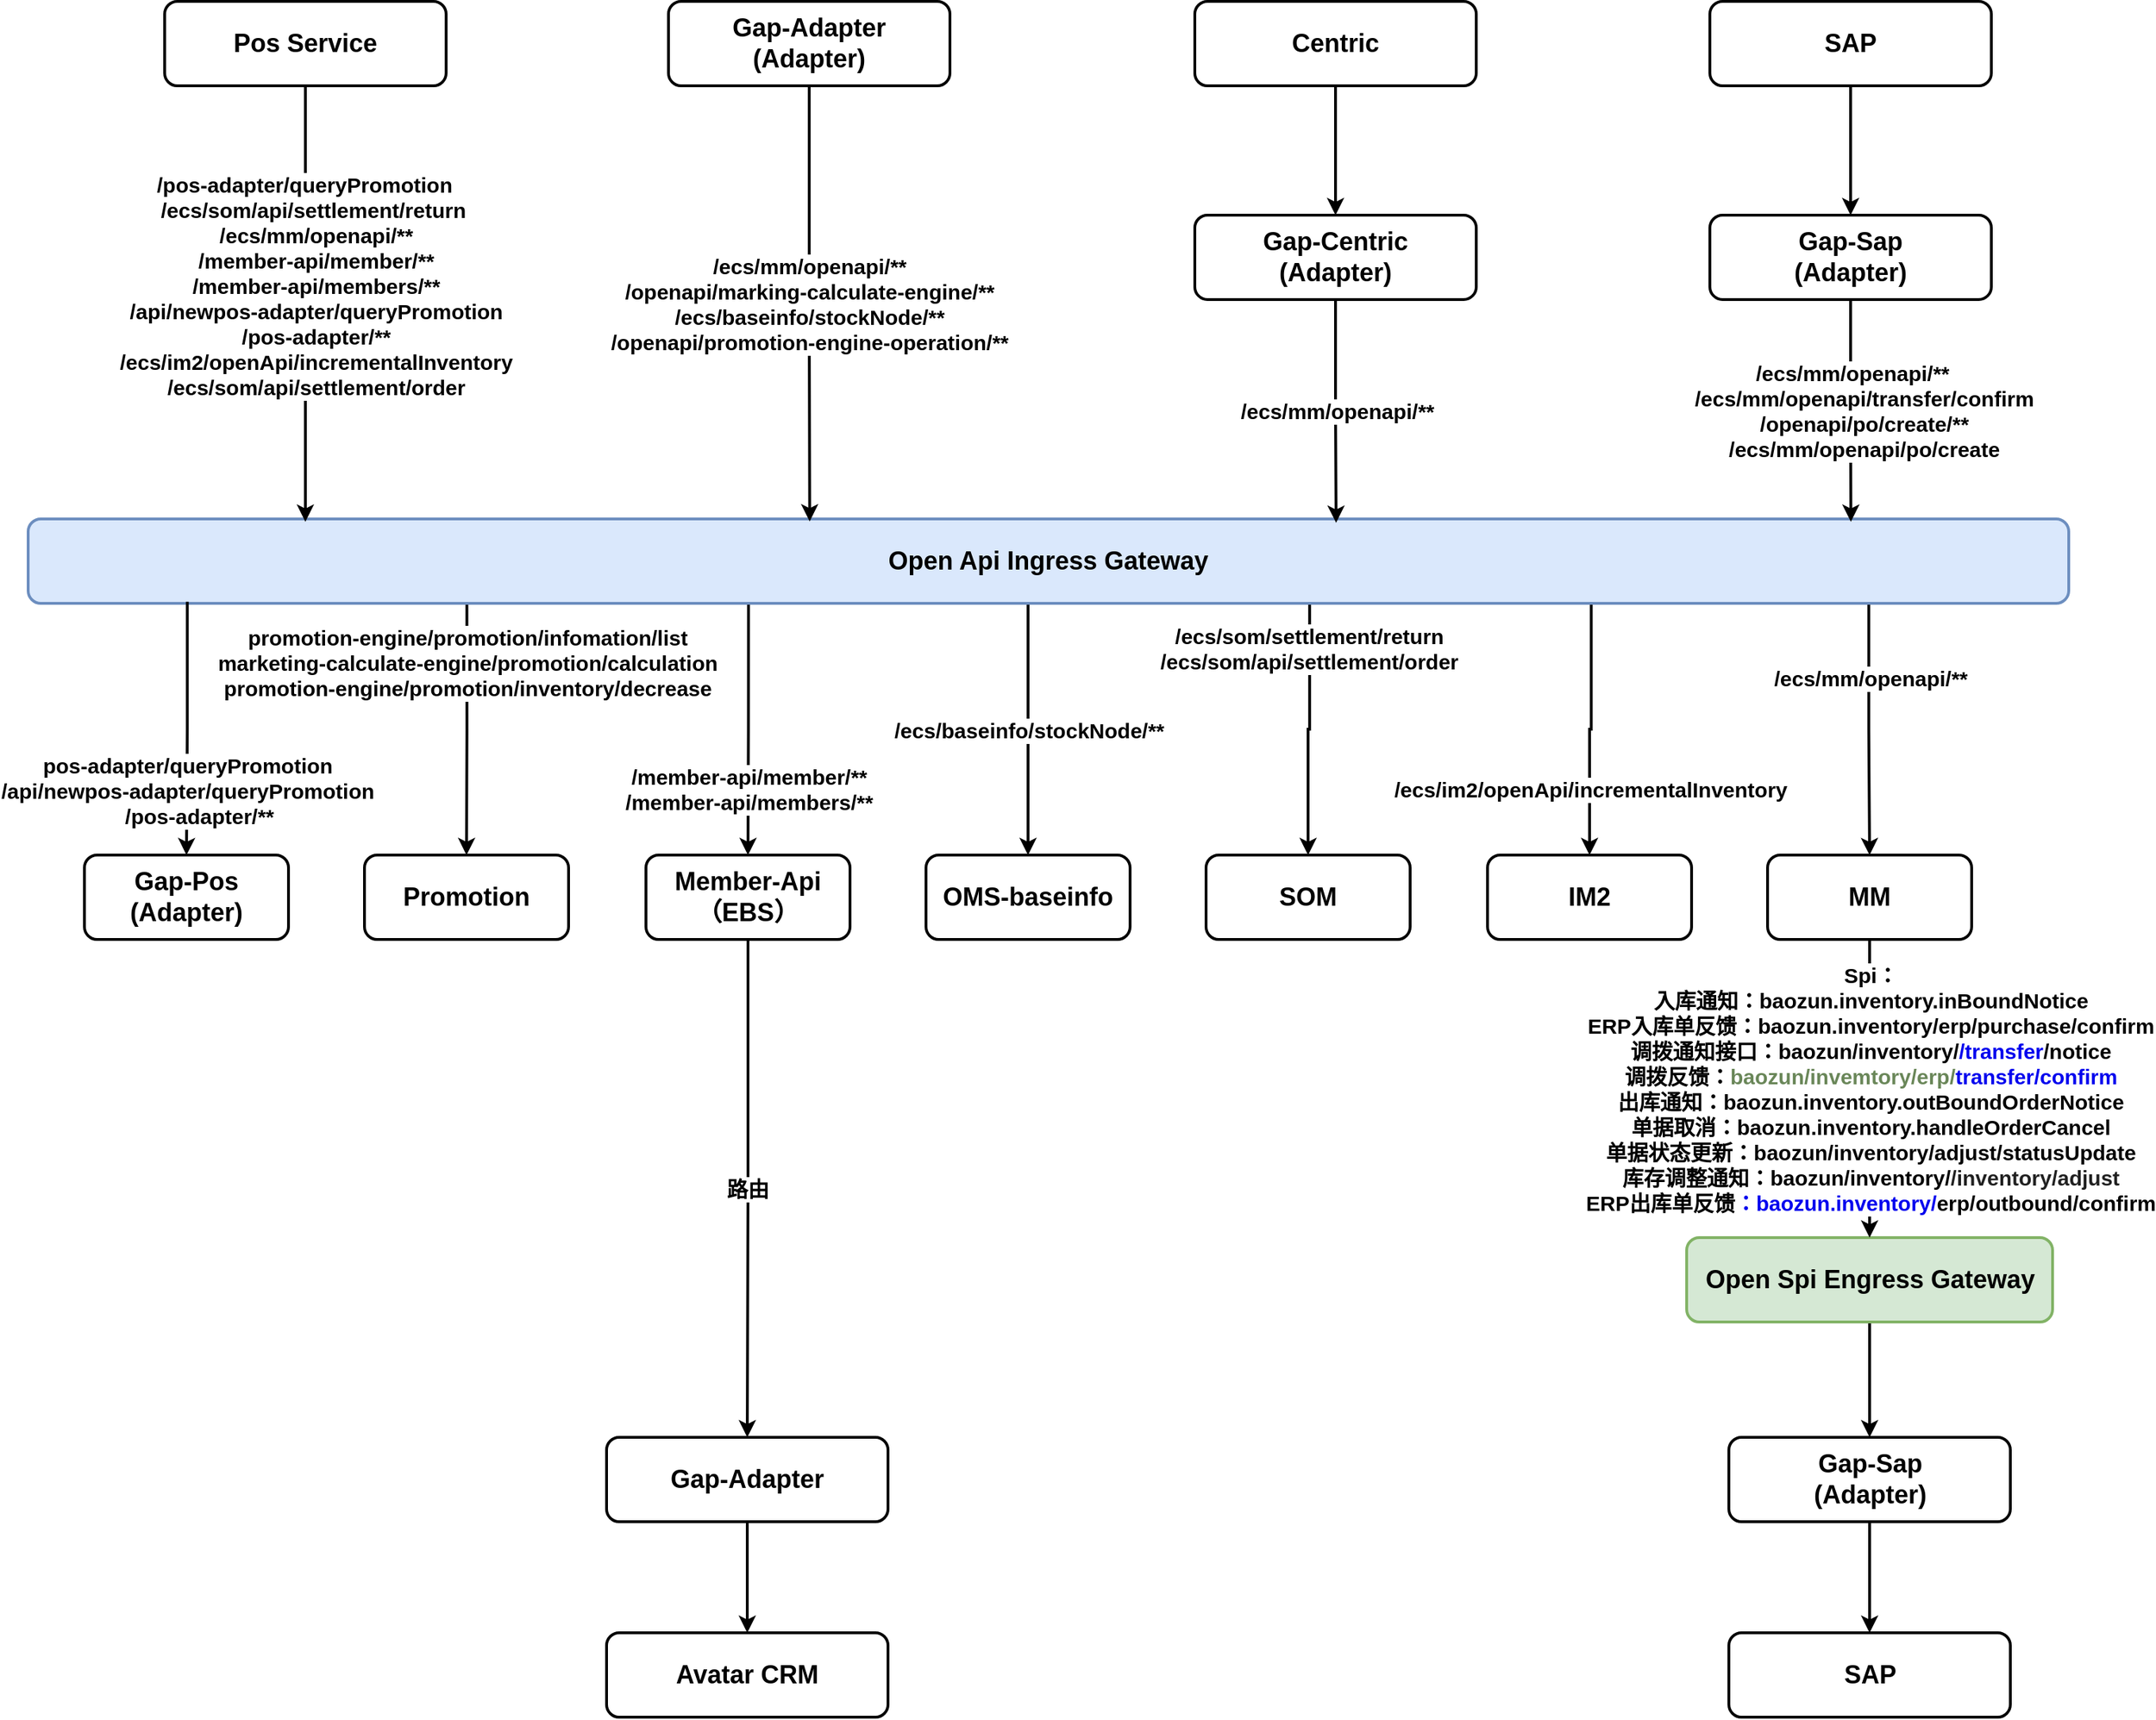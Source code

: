 <mxfile version="24.1.0" type="github" pages="2">
  <diagram name="gap" id="mRCGRJypWsmpzb2VFlEM">
    <mxGraphModel dx="2876" dy="2246" grid="1" gridSize="10" guides="1" tooltips="1" connect="1" arrows="1" fold="1" page="1" pageScale="1" pageWidth="827" pageHeight="1169" math="0" shadow="0">
      <root>
        <mxCell id="0" />
        <mxCell id="1" parent="0" />
        <mxCell id="X8uHloKiftdKXZpLW0yQ-24" value="promotion-engine/promotion/infomation/list&lt;br&gt;marketing-calculate-engine/promotion/calculation&lt;br&gt;promotion-engine/promotion/inventory/decrease" style="edgeStyle=orthogonalEdgeStyle;rounded=0;orthogonalLoop=1;jettySize=auto;html=1;exitX=0.215;exitY=0.995;exitDx=0;exitDy=0;exitPerimeter=0;fontSize=15;fontStyle=1;strokeWidth=2;" edge="1" parent="1" source="X8uHloKiftdKXZpLW0yQ-1" target="X8uHloKiftdKXZpLW0yQ-9">
          <mxGeometry x="-0.529" relative="1" as="geometry">
            <mxPoint as="offset" />
          </mxGeometry>
        </mxCell>
        <mxCell id="X8uHloKiftdKXZpLW0yQ-27" value="&lt;div style=&quot;font-size: 15px;&quot;&gt;/member-api/member/**&lt;/div&gt;&lt;div style=&quot;font-size: 15px;&quot;&gt;/member-api/members/**&lt;br style=&quot;font-size: 15px;&quot;&gt;&lt;/div&gt;" style="edgeStyle=orthogonalEdgeStyle;rounded=0;orthogonalLoop=1;jettySize=auto;html=1;exitX=0.353;exitY=0.983;exitDx=0;exitDy=0;exitPerimeter=0;fontSize=15;fontStyle=1;strokeWidth=2;" edge="1" parent="1" source="X8uHloKiftdKXZpLW0yQ-1" target="X8uHloKiftdKXZpLW0yQ-4">
          <mxGeometry x="0.485" relative="1" as="geometry">
            <mxPoint x="310" y="110" as="sourcePoint" />
            <mxPoint y="-1" as="offset" />
          </mxGeometry>
        </mxCell>
        <mxCell id="X8uHloKiftdKXZpLW0yQ-33" value="/ecs/mm/openapi/**" style="edgeStyle=orthogonalEdgeStyle;rounded=0;orthogonalLoop=1;jettySize=auto;html=1;exitX=0.902;exitY=0.981;exitDx=0;exitDy=0;entryX=0.5;entryY=0;entryDx=0;entryDy=0;exitPerimeter=0;fontSize=15;fontStyle=1;strokeWidth=2;" edge="1" parent="1" source="X8uHloKiftdKXZpLW0yQ-1" target="X8uHloKiftdKXZpLW0yQ-3">
          <mxGeometry x="-0.412" y="1" relative="1" as="geometry">
            <mxPoint y="1" as="offset" />
          </mxGeometry>
        </mxCell>
        <mxCell id="X8uHloKiftdKXZpLW0yQ-34" value="&lt;div style=&quot;font-size: 15px;&quot;&gt;/ecs/som/settlement/return&lt;/div&gt;&lt;div style=&quot;font-size: 15px;&quot;&gt;/ecs/som/api/settlement/order&lt;/div&gt;" style="edgeStyle=orthogonalEdgeStyle;rounded=0;orthogonalLoop=1;jettySize=auto;html=1;exitX=0.628;exitY=1.004;exitDx=0;exitDy=0;exitPerimeter=0;fontSize=15;fontStyle=1;strokeWidth=2;" edge="1" parent="1" source="X8uHloKiftdKXZpLW0yQ-1" target="X8uHloKiftdKXZpLW0yQ-28">
          <mxGeometry x="-0.647" y="-1" relative="1" as="geometry">
            <mxPoint x="666" y="110" as="sourcePoint" />
            <mxPoint as="offset" />
          </mxGeometry>
        </mxCell>
        <mxCell id="X8uHloKiftdKXZpLW0yQ-37" value="/ecs/im2/openApi/incrementalInventory" style="edgeStyle=orthogonalEdgeStyle;rounded=0;orthogonalLoop=1;jettySize=auto;html=1;exitX=0.766;exitY=0.981;exitDx=0;exitDy=0;exitPerimeter=0;fontSize=15;fontStyle=1;strokeWidth=2;" edge="1" parent="1" source="X8uHloKiftdKXZpLW0yQ-1" target="X8uHloKiftdKXZpLW0yQ-36">
          <mxGeometry x="0.481" relative="1" as="geometry">
            <mxPoint x="870" y="100" as="sourcePoint" />
            <mxPoint as="offset" />
          </mxGeometry>
        </mxCell>
        <mxCell id="X8uHloKiftdKXZpLW0yQ-39" value="/ecs/baseinfo/stockNode/**" style="edgeStyle=orthogonalEdgeStyle;rounded=0;orthogonalLoop=1;jettySize=auto;html=1;exitX=0.49;exitY=0.993;exitDx=0;exitDy=0;exitPerimeter=0;fontSize=15;fontStyle=1;strokeWidth=2;" edge="1" parent="1" source="X8uHloKiftdKXZpLW0yQ-1" target="X8uHloKiftdKXZpLW0yQ-38">
          <mxGeometry x="0.003" relative="1" as="geometry">
            <mxPoint as="offset" />
          </mxGeometry>
        </mxCell>
        <mxCell id="X8uHloKiftdKXZpLW0yQ-1" value="Open Api Ingress Gateway" style="rounded=1;whiteSpace=wrap;html=1;strokeWidth=2;fontSize=18;fontStyle=1;align=center;fillColor=#dae8fc;strokeColor=#6c8ebf;" vertex="1" parent="1">
          <mxGeometry x="-200" y="48" width="1450" height="60" as="geometry" />
        </mxCell>
        <mxCell id="X8uHloKiftdKXZpLW0yQ-18" style="edgeStyle=orthogonalEdgeStyle;rounded=0;orthogonalLoop=1;jettySize=auto;html=1;exitX=0.5;exitY=1;exitDx=0;exitDy=0;strokeWidth=2;" edge="1" parent="1" source="X8uHloKiftdKXZpLW0yQ-2" target="X8uHloKiftdKXZpLW0yQ-17">
          <mxGeometry relative="1" as="geometry" />
        </mxCell>
        <mxCell id="X8uHloKiftdKXZpLW0yQ-2" value="Open Spi Engress Gateway" style="rounded=1;whiteSpace=wrap;html=1;strokeWidth=2;fontSize=18;fontStyle=1;align=center;fillColor=#d5e8d4;strokeColor=#82b366;" vertex="1" parent="1">
          <mxGeometry x="978.5" y="559" width="260" height="60" as="geometry" />
        </mxCell>
        <mxCell id="X8uHloKiftdKXZpLW0yQ-12" value="&lt;div style=&quot;font-size: 15px;&quot;&gt;Spi：&lt;/div&gt;&lt;div style=&quot;font-size: 15px;&quot;&gt;入库通知：baozun.inventory.inBoundNotice&lt;/div&gt;&lt;div style=&quot;font-size: 15px;&quot;&gt;ERP入库单反馈：&lt;span style=&quot;color: rgb(0,0,0);&quot;&gt;baozun.inventory/erp/purchase/confirm&lt;/span&gt;&lt;/div&gt;&lt;div style=&quot;font-size: 15px;&quot;&gt;调拨通知接口：baozun/inventory/&lt;a style=&quot;text-decoration: none;text-align: left;&quot; rel=&quot;nofollow&quot;&gt;/transfer&lt;/a&gt;/notice&lt;/div&gt;&lt;div style=&quot;font-size: 15px;&quot;&gt;调拨反馈：&lt;span style=&quot;color: rgb(106,135,89);&quot;&gt;baozun/invemtory/erp/&lt;/span&gt;&lt;a rel=&quot;nofollow&quot; style=&quot;text-decoration: none;text-align: left;&quot;&gt;transfer/confirm&lt;/a&gt;&lt;/div&gt;&lt;div style=&quot;font-size: 15px;&quot;&gt;出库通知：baozun.inventory.outBoundOrderNotice&lt;/div&gt;&lt;div style=&quot;font-size: 15px;&quot;&gt;单据取消：baozun.inventory.handleOrderCancel&lt;/div&gt;&lt;div style=&quot;font-size: 15px;&quot;&gt;单据状态更新：baozun/inventory/adjust/statusUpdate&lt;/div&gt;&lt;div style=&quot;font-size: 15px;&quot;&gt;库存调整通知：baozun/inventory/&lt;span style=&quot;color: rgb(33,33,33);&quot;&gt;/inventory/adjust&lt;/span&gt;&lt;/div&gt;&lt;div style=&quot;font-size: 15px;&quot;&gt;ERP出库单反馈&lt;span style=&quot;color: rgb(0,0,0);&quot;&gt;&lt;a rel=&quot;nofollow&quot; style=&quot;text-decoration: none;text-align: left;&quot;&gt;：&lt;/a&gt;&lt;/span&gt;&lt;a rel=&quot;nofollow&quot; style=&quot;text-decoration: none;text-align: left;&quot;&gt;baozun.inventory&lt;/a&gt;&lt;span style=&quot;color: rgb(0,0,0);&quot;&gt;&lt;a rel=&quot;nofollow&quot; style=&quot;text-decoration: none;text-align: left;&quot;&gt;/&lt;/a&gt;erp/outbound/confirm&lt;/span&gt;&lt;/div&gt;" style="edgeStyle=orthogonalEdgeStyle;rounded=0;orthogonalLoop=1;jettySize=auto;html=1;exitX=0.5;exitY=1;exitDx=0;exitDy=0;fontSize=15;fontStyle=1;strokeWidth=2;" edge="1" parent="1" source="X8uHloKiftdKXZpLW0yQ-3" target="X8uHloKiftdKXZpLW0yQ-2">
          <mxGeometry x="-0.003" relative="1" as="geometry">
            <mxPoint as="offset" />
          </mxGeometry>
        </mxCell>
        <mxCell id="X8uHloKiftdKXZpLW0yQ-3" value="MM" style="rounded=1;whiteSpace=wrap;html=1;strokeWidth=2;fontSize=18;fontStyle=1;align=center;flipH=0;" vertex="1" parent="1">
          <mxGeometry x="1036" y="287" width="145" height="60" as="geometry" />
        </mxCell>
        <mxCell id="X8uHloKiftdKXZpLW0yQ-21" value="路由" style="edgeStyle=orthogonalEdgeStyle;rounded=0;orthogonalLoop=1;jettySize=auto;html=1;exitX=0.5;exitY=1;exitDx=0;exitDy=0;fontSize=15;fontStyle=1;strokeWidth=2;" edge="1" parent="1" source="X8uHloKiftdKXZpLW0yQ-4" target="X8uHloKiftdKXZpLW0yQ-20">
          <mxGeometry relative="1" as="geometry" />
        </mxCell>
        <mxCell id="X8uHloKiftdKXZpLW0yQ-4" value="&lt;div&gt;Member-Api&lt;/div&gt;&lt;div&gt;（EBS）&lt;br&gt;&lt;/div&gt;" style="rounded=1;whiteSpace=wrap;html=1;strokeWidth=2;fontSize=18;fontStyle=1;align=center;flipH=0;" vertex="1" parent="1">
          <mxGeometry x="239" y="287" width="145" height="60" as="geometry" />
        </mxCell>
        <mxCell id="X8uHloKiftdKXZpLW0yQ-5" value="&lt;div&gt;Gap-Pos&lt;/div&gt;&lt;div&gt;(Adapter)&lt;br&gt;&lt;/div&gt;" style="rounded=1;whiteSpace=wrap;html=1;strokeWidth=2;fontSize=18;fontStyle=1;align=center;" vertex="1" parent="1">
          <mxGeometry x="-160" y="287" width="145" height="60" as="geometry" />
        </mxCell>
        <mxCell id="X8uHloKiftdKXZpLW0yQ-7" style="edgeStyle=orthogonalEdgeStyle;rounded=0;orthogonalLoop=1;jettySize=auto;html=1;exitX=0.5;exitY=1;exitDx=0;exitDy=0;strokeWidth=2;" edge="1" parent="1" source="X8uHloKiftdKXZpLW0yQ-6">
          <mxGeometry relative="1" as="geometry">
            <mxPoint x="-3" y="50" as="targetPoint" />
          </mxGeometry>
        </mxCell>
        <mxCell id="X8uHloKiftdKXZpLW0yQ-40" value="/pos-adapter/queryPromotion&lt;br style=&quot;font-size: 15px;&quot;&gt;&amp;nbsp;&amp;nbsp; /ecs/som/api/settlement/return&lt;br style=&quot;font-size: 15px;&quot;&gt;&amp;nbsp;&amp;nbsp;&amp;nbsp; /ecs/mm/openapi/**&lt;br style=&quot;font-size: 15px;&quot;&gt;&amp;nbsp;&amp;nbsp;&amp;nbsp; /member-api/member/**&lt;br style=&quot;font-size: 15px;&quot;&gt;&amp;nbsp;&amp;nbsp;&amp;nbsp; /member-api/members/**&lt;br style=&quot;font-size: 15px;&quot;&gt;&amp;nbsp;&amp;nbsp;&amp;nbsp; /api/newpos-adapter/queryPromotion&lt;br style=&quot;font-size: 15px;&quot;&gt;&amp;nbsp;&amp;nbsp;&amp;nbsp; /pos-adapter/**&lt;br style=&quot;font-size: 15px;&quot;&gt;&amp;nbsp;&amp;nbsp;&amp;nbsp; /ecs/im2/openApi/incrementalInventory&lt;br style=&quot;font-size: 15px;&quot;&gt;&amp;nbsp;&amp;nbsp;&amp;nbsp; /ecs/som/api/settlement/order" style="edgeLabel;html=1;align=center;verticalAlign=middle;resizable=0;points=[];fontSize=15;fontStyle=1" vertex="1" connectable="0" parent="X8uHloKiftdKXZpLW0yQ-7">
          <mxGeometry x="-0.085" y="-1" relative="1" as="geometry">
            <mxPoint as="offset" />
          </mxGeometry>
        </mxCell>
        <mxCell id="X8uHloKiftdKXZpLW0yQ-6" value="&lt;div&gt;Pos Service&lt;br&gt;&lt;/div&gt;" style="rounded=1;whiteSpace=wrap;html=1;strokeWidth=2;fontSize=18;fontStyle=1;align=center;" vertex="1" parent="1">
          <mxGeometry x="-103" y="-320" width="200" height="60" as="geometry" />
        </mxCell>
        <mxCell id="X8uHloKiftdKXZpLW0yQ-8" value="&lt;div style=&quot;font-size: 15px;&quot;&gt;pos-adapter/queryPromotion&lt;/div&gt;&lt;div style=&quot;font-size: 15px;&quot;&gt;/api/newpos-adapter/queryPromotion&lt;br style=&quot;font-size: 15px;&quot;&gt;&amp;nbsp;&amp;nbsp;&amp;nbsp; /pos-adapter/**&lt;/div&gt;" style="edgeStyle=orthogonalEdgeStyle;rounded=0;orthogonalLoop=1;jettySize=auto;html=1;exitX=0.078;exitY=0.981;exitDx=0;exitDy=0;exitPerimeter=0;fontSize=15;fontStyle=1;strokeWidth=2;" edge="1" parent="1" source="X8uHloKiftdKXZpLW0yQ-1" target="X8uHloKiftdKXZpLW0yQ-5">
          <mxGeometry x="0.487" relative="1" as="geometry">
            <mxPoint x="-70" y="110" as="sourcePoint" />
            <mxPoint x="120" y="50" as="targetPoint" />
            <mxPoint as="offset" />
          </mxGeometry>
        </mxCell>
        <mxCell id="X8uHloKiftdKXZpLW0yQ-9" value="&lt;div&gt;Promotion&lt;br&gt;&lt;/div&gt;" style="rounded=1;whiteSpace=wrap;html=1;strokeWidth=2;fontSize=18;fontStyle=1;align=center;flipH=0;" vertex="1" parent="1">
          <mxGeometry x="39" y="287" width="145" height="60" as="geometry" />
        </mxCell>
        <mxCell id="X8uHloKiftdKXZpLW0yQ-10" value="&lt;div&gt;Gap-Sap&lt;/div&gt;&lt;div&gt;(Adapter)&lt;br&gt;&lt;/div&gt;" style="rounded=1;whiteSpace=wrap;html=1;strokeWidth=2;fontSize=18;fontStyle=1;align=center;" vertex="1" parent="1">
          <mxGeometry x="995" y="-168.02" width="200" height="60" as="geometry" />
        </mxCell>
        <mxCell id="X8uHloKiftdKXZpLW0yQ-11" value="&lt;div&gt;Gap-Centric&lt;/div&gt;&lt;div&gt;(Adapter)&lt;br&gt;&lt;/div&gt;" style="rounded=1;whiteSpace=wrap;html=1;strokeWidth=2;fontSize=18;fontStyle=1;align=center;" vertex="1" parent="1">
          <mxGeometry x="629" y="-168.02" width="200" height="60" as="geometry" />
        </mxCell>
        <mxCell id="X8uHloKiftdKXZpLW0yQ-14" style="edgeStyle=orthogonalEdgeStyle;rounded=0;orthogonalLoop=1;jettySize=auto;html=1;exitX=0.5;exitY=1;exitDx=0;exitDy=0;strokeWidth=2;" edge="1" parent="1" source="X8uHloKiftdKXZpLW0yQ-13" target="X8uHloKiftdKXZpLW0yQ-10">
          <mxGeometry relative="1" as="geometry" />
        </mxCell>
        <mxCell id="X8uHloKiftdKXZpLW0yQ-13" value="SAP" style="rounded=1;whiteSpace=wrap;html=1;strokeWidth=2;fontSize=18;fontStyle=1;align=center;" vertex="1" parent="1">
          <mxGeometry x="995" y="-320" width="200" height="60" as="geometry" />
        </mxCell>
        <mxCell id="X8uHloKiftdKXZpLW0yQ-15" value="/ecs/mm/openapi/**&#xa;&amp;nbsp;&amp;nbsp;&amp;nbsp; /ecs/mm/openapi/transfer/confirm&#xa;&amp;nbsp;&amp;nbsp;&amp;nbsp; /openapi/po/create/**&#xa;&amp;nbsp;&amp;nbsp;&amp;nbsp; /ecs/mm/openapi/po/create" style="edgeStyle=orthogonalEdgeStyle;rounded=0;orthogonalLoop=1;jettySize=auto;html=1;exitX=0.5;exitY=1;exitDx=0;exitDy=0;entryX=0.896;entryY=0.033;entryDx=0;entryDy=0;entryPerimeter=0;fontSize=15;fontStyle=1;strokeWidth=2;" edge="1" parent="1" source="X8uHloKiftdKXZpLW0yQ-10">
          <mxGeometry relative="1" as="geometry">
            <mxPoint x="1095.2" y="49.98" as="targetPoint" />
          </mxGeometry>
        </mxCell>
        <mxCell id="X8uHloKiftdKXZpLW0yQ-16" value="SAP" style="rounded=1;whiteSpace=wrap;html=1;strokeWidth=2;fontSize=18;fontStyle=1;align=center;" vertex="1" parent="1">
          <mxGeometry x="1008.5" y="840" width="200" height="60" as="geometry" />
        </mxCell>
        <mxCell id="X8uHloKiftdKXZpLW0yQ-19" style="edgeStyle=orthogonalEdgeStyle;rounded=0;orthogonalLoop=1;jettySize=auto;html=1;exitX=0.5;exitY=1;exitDx=0;exitDy=0;strokeWidth=2;" edge="1" parent="1" source="X8uHloKiftdKXZpLW0yQ-17" target="X8uHloKiftdKXZpLW0yQ-16">
          <mxGeometry relative="1" as="geometry" />
        </mxCell>
        <mxCell id="X8uHloKiftdKXZpLW0yQ-17" value="&lt;div&gt;Gap-Sap&lt;/div&gt;&lt;div&gt;(Adapter)&lt;/div&gt;" style="rounded=1;whiteSpace=wrap;html=1;strokeWidth=2;fontSize=18;fontStyle=1;align=center;" vertex="1" parent="1">
          <mxGeometry x="1008.5" y="701" width="200" height="60" as="geometry" />
        </mxCell>
        <mxCell id="X8uHloKiftdKXZpLW0yQ-23" style="edgeStyle=orthogonalEdgeStyle;rounded=0;orthogonalLoop=1;jettySize=auto;html=1;strokeWidth=2;" edge="1" parent="1" source="X8uHloKiftdKXZpLW0yQ-20" target="X8uHloKiftdKXZpLW0yQ-22">
          <mxGeometry relative="1" as="geometry" />
        </mxCell>
        <mxCell id="X8uHloKiftdKXZpLW0yQ-20" value="Gap-Adapter" style="rounded=1;whiteSpace=wrap;html=1;strokeWidth=2;fontSize=18;fontStyle=1;align=center;" vertex="1" parent="1">
          <mxGeometry x="211" y="701" width="200" height="60" as="geometry" />
        </mxCell>
        <mxCell id="X8uHloKiftdKXZpLW0yQ-22" value="Avatar CRM" style="rounded=1;whiteSpace=wrap;html=1;strokeWidth=2;fontSize=18;fontStyle=1;align=center;" vertex="1" parent="1">
          <mxGeometry x="211" y="840" width="200" height="60" as="geometry" />
        </mxCell>
        <mxCell id="X8uHloKiftdKXZpLW0yQ-25" value="&lt;div&gt;Gap-Adapter&lt;/div&gt;&lt;div&gt;(Adapter)&lt;br&gt;&lt;/div&gt;" style="rounded=1;whiteSpace=wrap;html=1;strokeWidth=2;fontSize=18;fontStyle=1;align=center;" vertex="1" parent="1">
          <mxGeometry x="255" y="-320" width="200" height="60" as="geometry" />
        </mxCell>
        <mxCell id="X8uHloKiftdKXZpLW0yQ-31" style="edgeStyle=orthogonalEdgeStyle;rounded=0;orthogonalLoop=1;jettySize=auto;html=1;exitX=0.5;exitY=1;exitDx=0;exitDy=0;strokeWidth=2;" edge="1" parent="1" source="X8uHloKiftdKXZpLW0yQ-26" target="X8uHloKiftdKXZpLW0yQ-11">
          <mxGeometry relative="1" as="geometry" />
        </mxCell>
        <mxCell id="X8uHloKiftdKXZpLW0yQ-26" value="&lt;div&gt;Centric&lt;/div&gt;" style="rounded=1;whiteSpace=wrap;html=1;strokeWidth=2;fontSize=18;fontStyle=1;align=center;" vertex="1" parent="1">
          <mxGeometry x="629" y="-320" width="200" height="60" as="geometry" />
        </mxCell>
        <mxCell id="X8uHloKiftdKXZpLW0yQ-28" value="SOM" style="rounded=1;whiteSpace=wrap;html=1;strokeWidth=2;fontSize=18;fontStyle=1;align=center;flipH=0;" vertex="1" parent="1">
          <mxGeometry x="637" y="287" width="145" height="60" as="geometry" />
        </mxCell>
        <mxCell id="X8uHloKiftdKXZpLW0yQ-29" value="&lt;div style=&quot;font-size: 15px;&quot;&gt;/ecs/mm/openapi/**&lt;/div&gt;&lt;div style=&quot;font-size: 15px;&quot;&gt;/openapi/marking-calculate-engine/**&lt;/div&gt;&lt;div style=&quot;font-size: 15px;&quot;&gt;/ecs/baseinfo/stockNode/**&lt;/div&gt;&lt;div style=&quot;font-size: 15px;&quot;&gt;/openapi/promotion-engine-operation/**&lt;br style=&quot;font-size: 15px;&quot;&gt;&lt;/div&gt;" style="edgeStyle=orthogonalEdgeStyle;rounded=0;orthogonalLoop=1;jettySize=auto;html=1;exitX=0.5;exitY=1;exitDx=0;exitDy=0;entryX=0.383;entryY=0.029;entryDx=0;entryDy=0;entryPerimeter=0;fontSize=15;fontStyle=1;strokeWidth=2;" edge="1" parent="1" source="X8uHloKiftdKXZpLW0yQ-25" target="X8uHloKiftdKXZpLW0yQ-1">
          <mxGeometry relative="1" as="geometry">
            <mxPoint x="350" y="40" as="targetPoint" />
          </mxGeometry>
        </mxCell>
        <mxCell id="X8uHloKiftdKXZpLW0yQ-30" value="/ecs/mm/openapi/**" style="edgeStyle=orthogonalEdgeStyle;rounded=0;orthogonalLoop=1;jettySize=auto;html=1;exitX=0.5;exitY=1;exitDx=0;exitDy=0;entryX=0.632;entryY=0.045;entryDx=0;entryDy=0;entryPerimeter=0;fontSize=15;fontStyle=1;strokeWidth=2;" edge="1" parent="1" source="X8uHloKiftdKXZpLW0yQ-11">
          <mxGeometry relative="1" as="geometry">
            <mxPoint x="729.4" y="50.7" as="targetPoint" />
          </mxGeometry>
        </mxCell>
        <mxCell id="X8uHloKiftdKXZpLW0yQ-36" value="&lt;div&gt;IM2&lt;/div&gt;" style="rounded=1;whiteSpace=wrap;html=1;strokeWidth=2;fontSize=18;fontStyle=1;align=center;flipH=0;" vertex="1" parent="1">
          <mxGeometry x="837" y="287" width="145" height="60" as="geometry" />
        </mxCell>
        <mxCell id="X8uHloKiftdKXZpLW0yQ-38" value="&lt;div&gt;OMS-baseinfo&lt;/div&gt;" style="rounded=1;whiteSpace=wrap;html=1;strokeWidth=2;fontSize=18;fontStyle=1;align=center;flipH=0;" vertex="1" parent="1">
          <mxGeometry x="438" y="287" width="145" height="60" as="geometry" />
        </mxCell>
      </root>
    </mxGraphModel>
  </diagram>
  <diagram id="uZds1PYNyVF_uR8HjyOM" name="open-api-with-project">
    <mxGraphModel dx="1434" dy="754" grid="1" gridSize="10" guides="1" tooltips="1" connect="1" arrows="1" fold="1" page="1" pageScale="1" pageWidth="827" pageHeight="1169" math="0" shadow="0">
      <root>
        <mxCell id="0" />
        <mxCell id="1" parent="0" />
      </root>
    </mxGraphModel>
  </diagram>
</mxfile>

